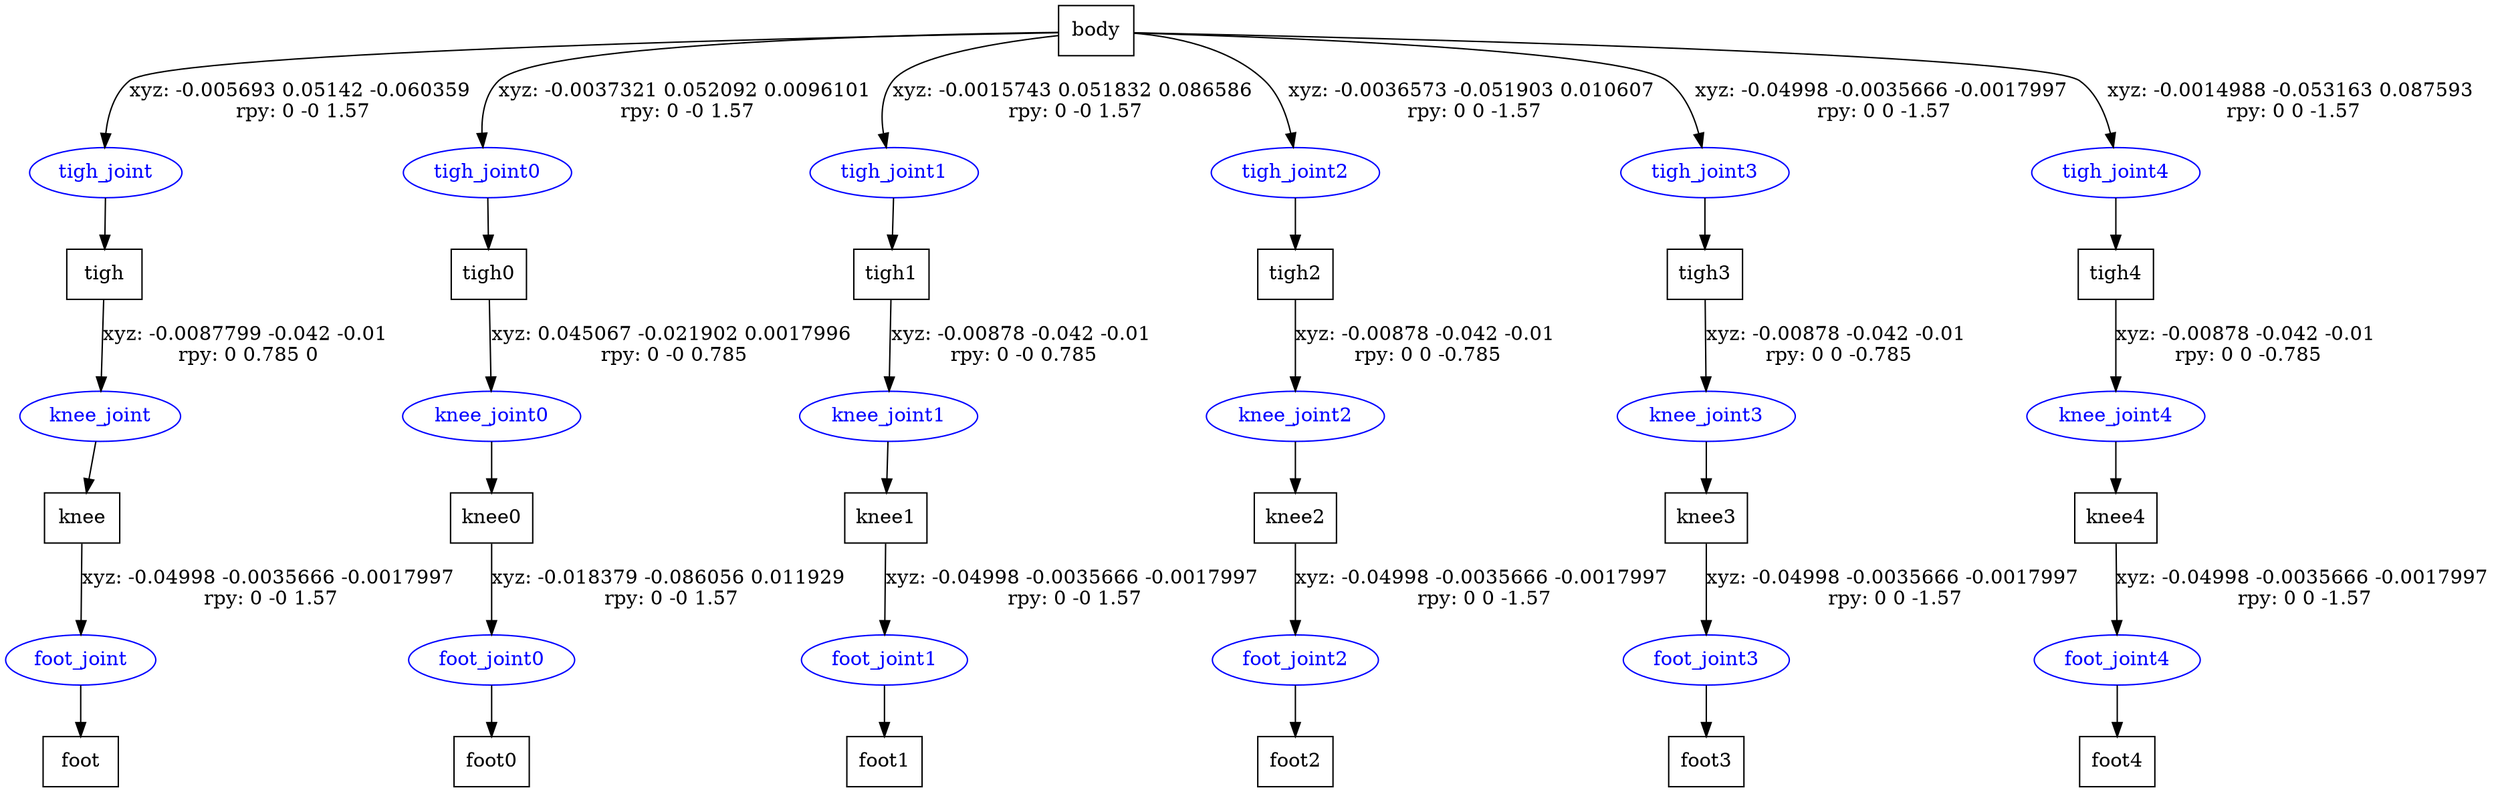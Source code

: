 digraph G {
node [shape=box];
"body" [label="body"];
"tigh" [label="tigh"];
"knee" [label="knee"];
"foot" [label="foot"];
"tigh0" [label="tigh0"];
"knee0" [label="knee0"];
"foot0" [label="foot0"];
"tigh1" [label="tigh1"];
"knee1" [label="knee1"];
"foot1" [label="foot1"];
"tigh2" [label="tigh2"];
"knee2" [label="knee2"];
"foot2" [label="foot2"];
"tigh3" [label="tigh3"];
"knee3" [label="knee3"];
"foot3" [label="foot3"];
"tigh4" [label="tigh4"];
"knee4" [label="knee4"];
"foot4" [label="foot4"];
node [shape=ellipse, color=blue, fontcolor=blue];
"body" -> "tigh_joint" [label="xyz: -0.005693 0.05142 -0.060359 \nrpy: 0 -0 1.57"]
"tigh_joint" -> "tigh"
"tigh" -> "knee_joint" [label="xyz: -0.0087799 -0.042 -0.01 \nrpy: 0 0.785 0"]
"knee_joint" -> "knee"
"knee" -> "foot_joint" [label="xyz: -0.04998 -0.0035666 -0.0017997 \nrpy: 0 -0 1.57"]
"foot_joint" -> "foot"
"body" -> "tigh_joint0" [label="xyz: -0.0037321 0.052092 0.0096101 \nrpy: 0 -0 1.57"]
"tigh_joint0" -> "tigh0"
"tigh0" -> "knee_joint0" [label="xyz: 0.045067 -0.021902 0.0017996 \nrpy: 0 -0 0.785"]
"knee_joint0" -> "knee0"
"knee0" -> "foot_joint0" [label="xyz: -0.018379 -0.086056 0.011929 \nrpy: 0 -0 1.57"]
"foot_joint0" -> "foot0"
"body" -> "tigh_joint1" [label="xyz: -0.0015743 0.051832 0.086586 \nrpy: 0 -0 1.57"]
"tigh_joint1" -> "tigh1"
"tigh1" -> "knee_joint1" [label="xyz: -0.00878 -0.042 -0.01 \nrpy: 0 -0 0.785"]
"knee_joint1" -> "knee1"
"knee1" -> "foot_joint1" [label="xyz: -0.04998 -0.0035666 -0.0017997 \nrpy: 0 -0 1.57"]
"foot_joint1" -> "foot1"
"body" -> "tigh_joint2" [label="xyz: -0.0036573 -0.051903 0.010607 \nrpy: 0 0 -1.57"]
"tigh_joint2" -> "tigh2"
"tigh2" -> "knee_joint2" [label="xyz: -0.00878 -0.042 -0.01 \nrpy: 0 0 -0.785"]
"knee_joint2" -> "knee2"
"knee2" -> "foot_joint2" [label="xyz: -0.04998 -0.0035666 -0.0017997 \nrpy: 0 0 -1.57"]
"foot_joint2" -> "foot2"
"body" -> "tigh_joint3" [label="xyz: -0.04998 -0.0035666 -0.0017997 \nrpy: 0 0 -1.57"]
"tigh_joint3" -> "tigh3"
"tigh3" -> "knee_joint3" [label="xyz: -0.00878 -0.042 -0.01 \nrpy: 0 0 -0.785"]
"knee_joint3" -> "knee3"
"knee3" -> "foot_joint3" [label="xyz: -0.04998 -0.0035666 -0.0017997 \nrpy: 0 0 -1.57"]
"foot_joint3" -> "foot3"
"body" -> "tigh_joint4" [label="xyz: -0.0014988 -0.053163 0.087593 \nrpy: 0 0 -1.57"]
"tigh_joint4" -> "tigh4"
"tigh4" -> "knee_joint4" [label="xyz: -0.00878 -0.042 -0.01 \nrpy: 0 0 -0.785"]
"knee_joint4" -> "knee4"
"knee4" -> "foot_joint4" [label="xyz: -0.04998 -0.0035666 -0.0017997 \nrpy: 0 0 -1.57"]
"foot_joint4" -> "foot4"
}
